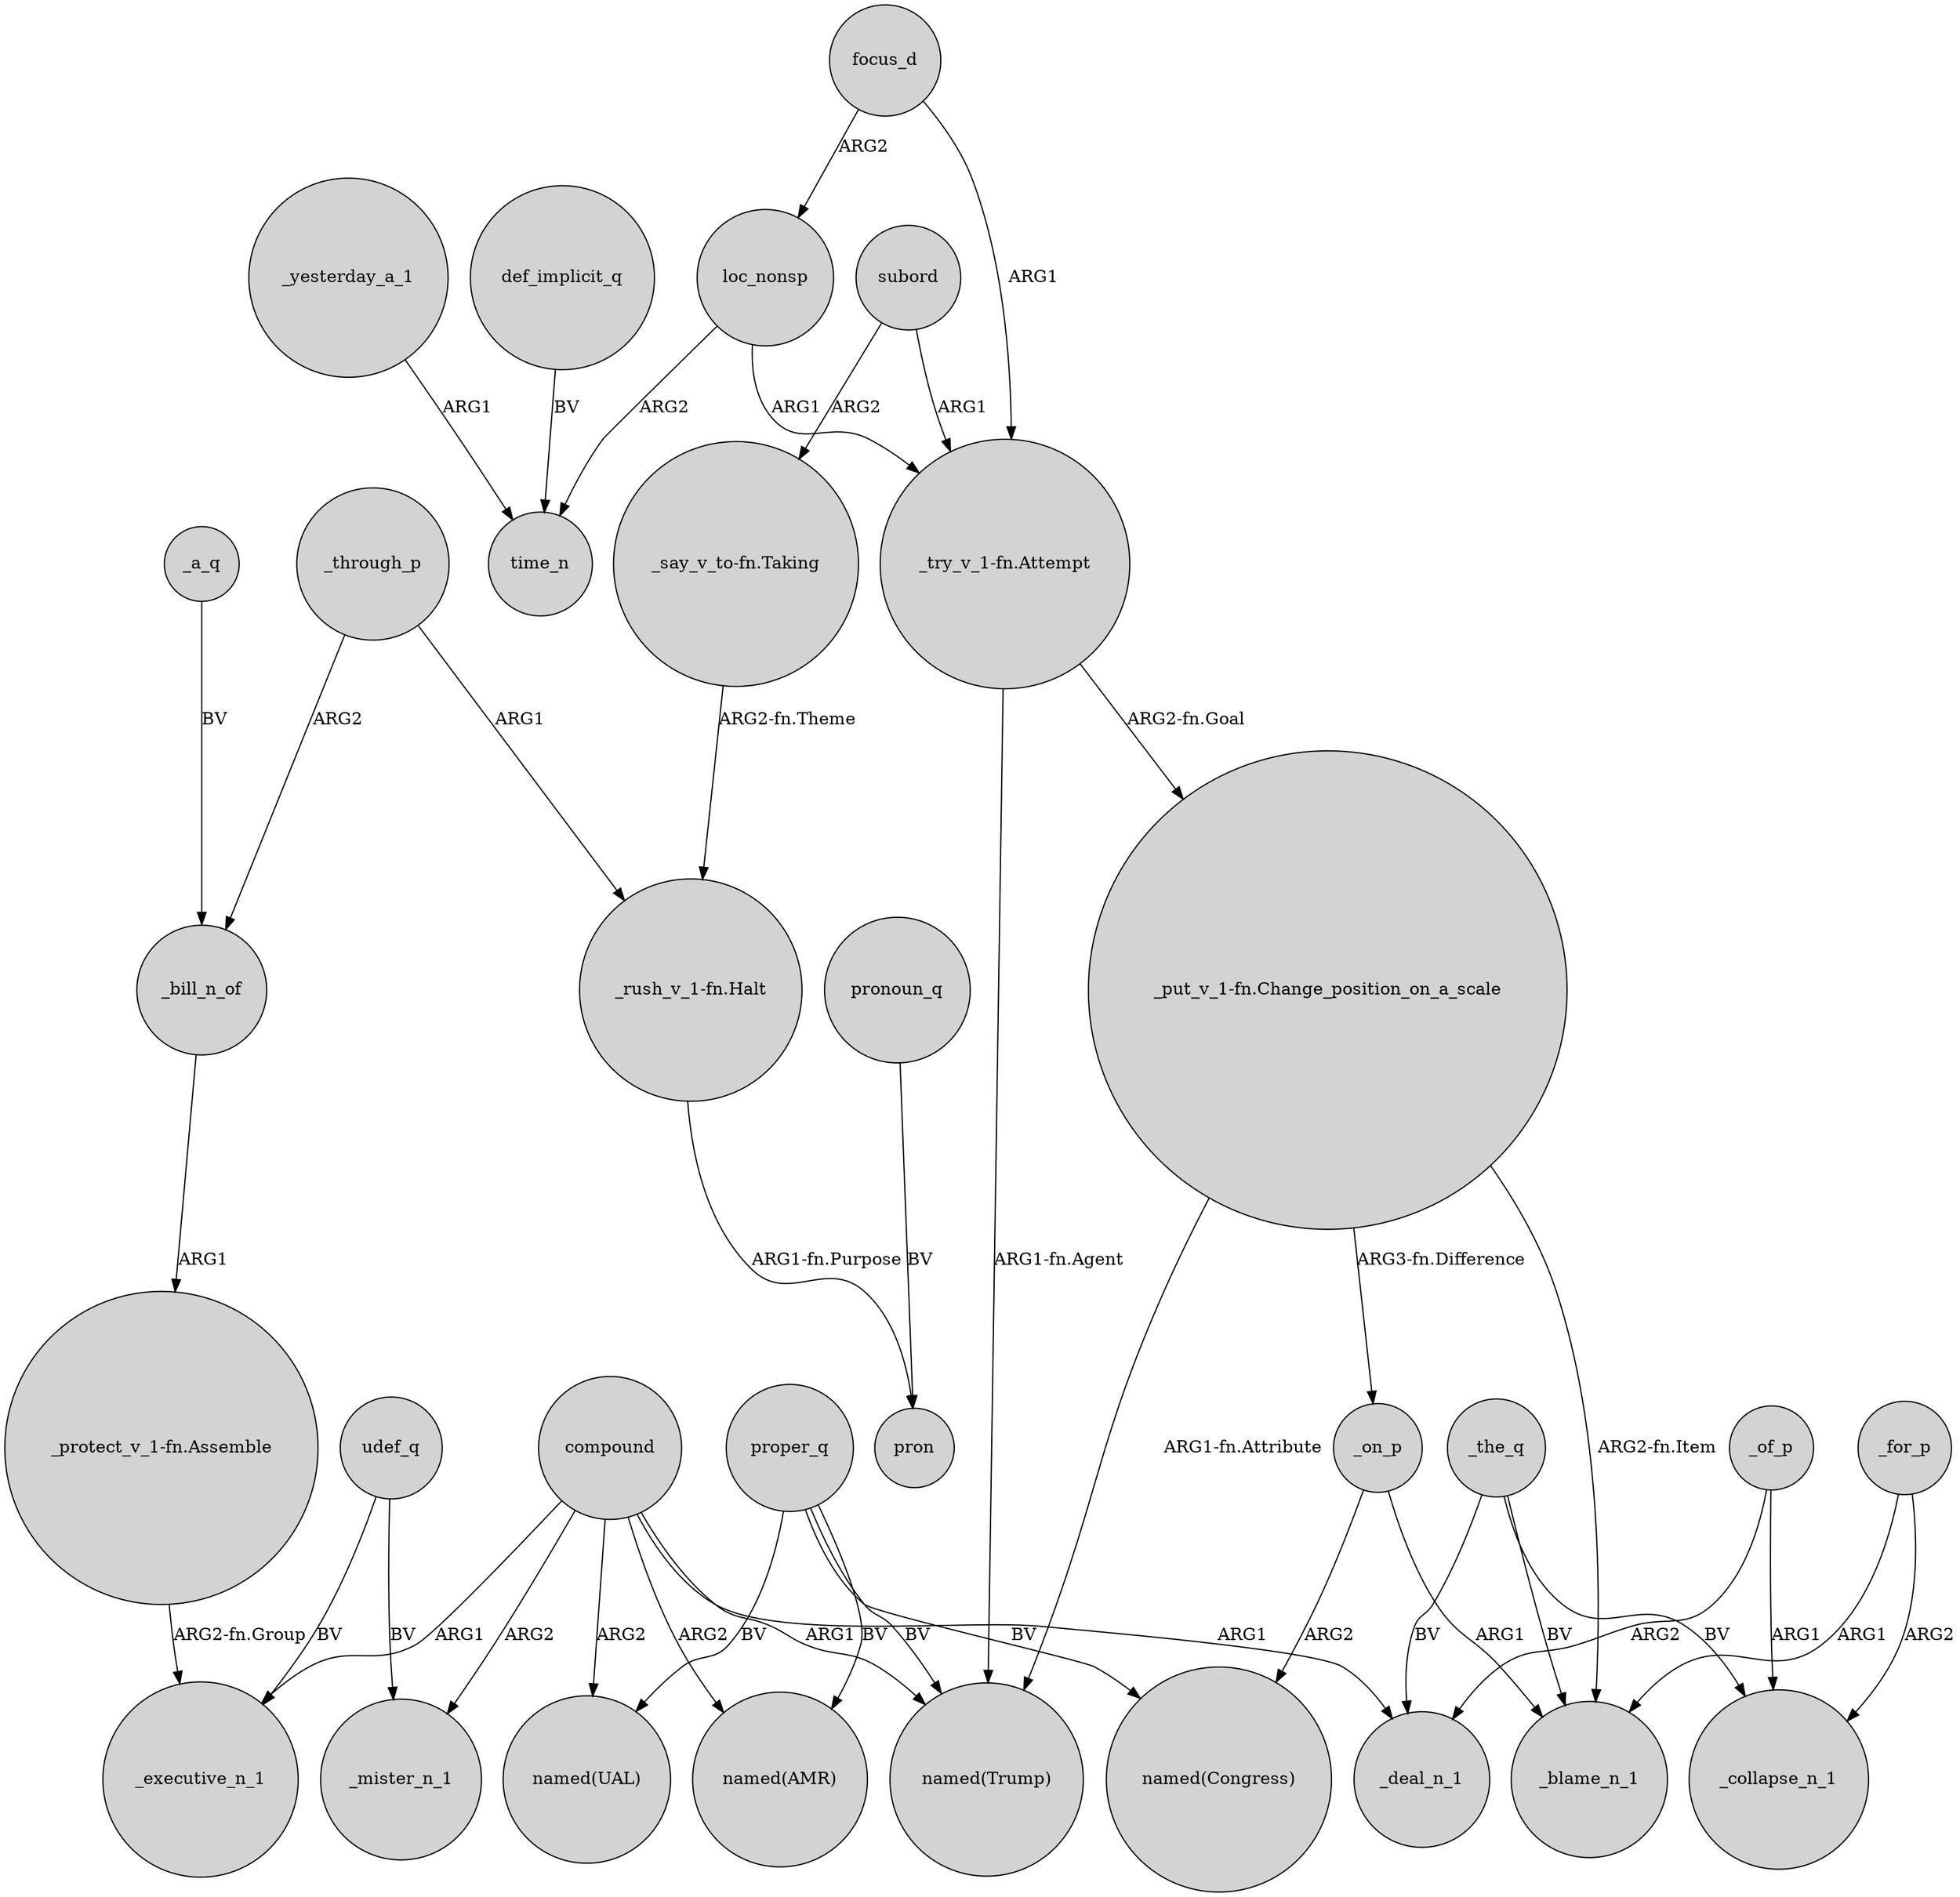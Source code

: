 digraph {
	node [shape=circle style=filled]
	_of_p -> _deal_n_1 [label=ARG2]
	"_put_v_1-fn.Change_position_on_a_scale" -> _on_p [label="ARG3-fn.Difference"]
	proper_q -> "named(Congress)" [label=BV]
	compound -> _mister_n_1 [label=ARG2]
	_the_q -> _deal_n_1 [label=BV]
	"_protect_v_1-fn.Assemble" -> _executive_n_1 [label="ARG2-fn.Group"]
	compound -> "named(Trump)" [label=ARG1]
	_through_p -> "_rush_v_1-fn.Halt" [label=ARG1]
	"_rush_v_1-fn.Halt" -> pron [label="ARG1-fn.Purpose"]
	subord -> "_try_v_1-fn.Attempt" [label=ARG1]
	focus_d -> "_try_v_1-fn.Attempt" [label=ARG1]
	_of_p -> _collapse_n_1 [label=ARG1]
	_yesterday_a_1 -> time_n [label=ARG1]
	"_try_v_1-fn.Attempt" -> "named(Trump)" [label="ARG1-fn.Agent"]
	focus_d -> loc_nonsp [label=ARG2]
	udef_q -> _mister_n_1 [label=BV]
	subord -> "_say_v_to-fn.Taking" [label=ARG2]
	"_put_v_1-fn.Change_position_on_a_scale" -> "named(Trump)" [label="ARG1-fn.Attribute"]
	_on_p -> _blame_n_1 [label=ARG1]
	proper_q -> "named(UAL)" [label=BV]
	pronoun_q -> pron [label=BV]
	_for_p -> _blame_n_1 [label=ARG1]
	udef_q -> _executive_n_1 [label=BV]
	_for_p -> _collapse_n_1 [label=ARG2]
	_bill_n_of -> "_protect_v_1-fn.Assemble" [label=ARG1]
	_through_p -> _bill_n_of [label=ARG2]
	compound -> _deal_n_1 [label=ARG1]
	compound -> _executive_n_1 [label=ARG1]
	"_say_v_to-fn.Taking" -> "_rush_v_1-fn.Halt" [label="ARG2-fn.Theme"]
	_the_q -> _collapse_n_1 [label=BV]
	_the_q -> _blame_n_1 [label=BV]
	loc_nonsp -> "_try_v_1-fn.Attempt" [label=ARG1]
	compound -> "named(UAL)" [label=ARG2]
	proper_q -> "named(AMR)" [label=BV]
	"_try_v_1-fn.Attempt" -> "_put_v_1-fn.Change_position_on_a_scale" [label="ARG2-fn.Goal"]
	proper_q -> "named(Trump)" [label=BV]
	loc_nonsp -> time_n [label=ARG2]
	compound -> "named(AMR)" [label=ARG2]
	_on_p -> "named(Congress)" [label=ARG2]
	"_put_v_1-fn.Change_position_on_a_scale" -> _blame_n_1 [label="ARG2-fn.Item"]
	def_implicit_q -> time_n [label=BV]
	_a_q -> _bill_n_of [label=BV]
}
